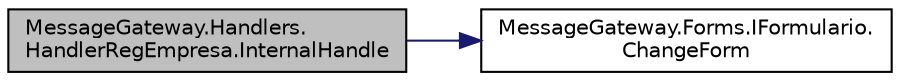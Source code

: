 digraph "MessageGateway.Handlers.HandlerRegEmpresa.InternalHandle"
{
 // INTERACTIVE_SVG=YES
 // LATEX_PDF_SIZE
  edge [fontname="Helvetica",fontsize="10",labelfontname="Helvetica",labelfontsize="10"];
  node [fontname="Helvetica",fontsize="10",shape=record];
  rankdir="LR";
  Node1 [label="MessageGateway.Handlers.\lHandlerRegEmpresa.InternalHandle",height=0.2,width=0.4,color="black", fillcolor="grey75", style="filled", fontcolor="black",tooltip="Internal Handle que va tomando los datos necesarios. Location es delegado al HandlerLocation."];
  Node1 -> Node2 [color="midnightblue",fontsize="10",style="solid",fontname="Helvetica"];
  Node2 [label="MessageGateway.Forms.IFormulario.\lChangeForm",height=0.2,width=0.4,color="black", fillcolor="white", style="filled",URL="$interfaceMessageGateway_1_1Forms_1_1IFormulario.html#af719fd1f858d7ee2d94b86b16ec7399d",tooltip="Metodo que cambia el formulario donde esta parado el usuario."];
}
